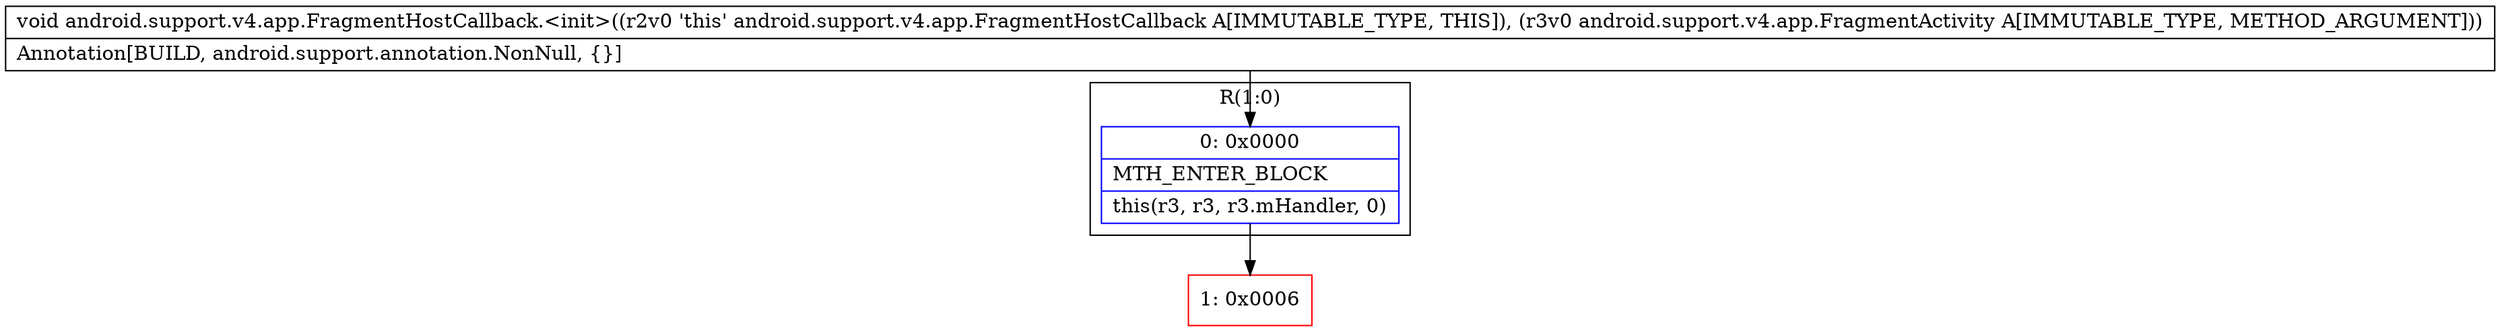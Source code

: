 digraph "CFG forandroid.support.v4.app.FragmentHostCallback.\<init\>(Landroid\/support\/v4\/app\/FragmentActivity;)V" {
subgraph cluster_Region_1254216088 {
label = "R(1:0)";
node [shape=record,color=blue];
Node_0 [shape=record,label="{0\:\ 0x0000|MTH_ENTER_BLOCK\l|this(r3, r3, r3.mHandler, 0)\l}"];
}
Node_1 [shape=record,color=red,label="{1\:\ 0x0006}"];
MethodNode[shape=record,label="{void android.support.v4.app.FragmentHostCallback.\<init\>((r2v0 'this' android.support.v4.app.FragmentHostCallback A[IMMUTABLE_TYPE, THIS]), (r3v0 android.support.v4.app.FragmentActivity A[IMMUTABLE_TYPE, METHOD_ARGUMENT]))  | Annotation[BUILD, android.support.annotation.NonNull, \{\}]\l}"];
MethodNode -> Node_0;
Node_0 -> Node_1;
}

